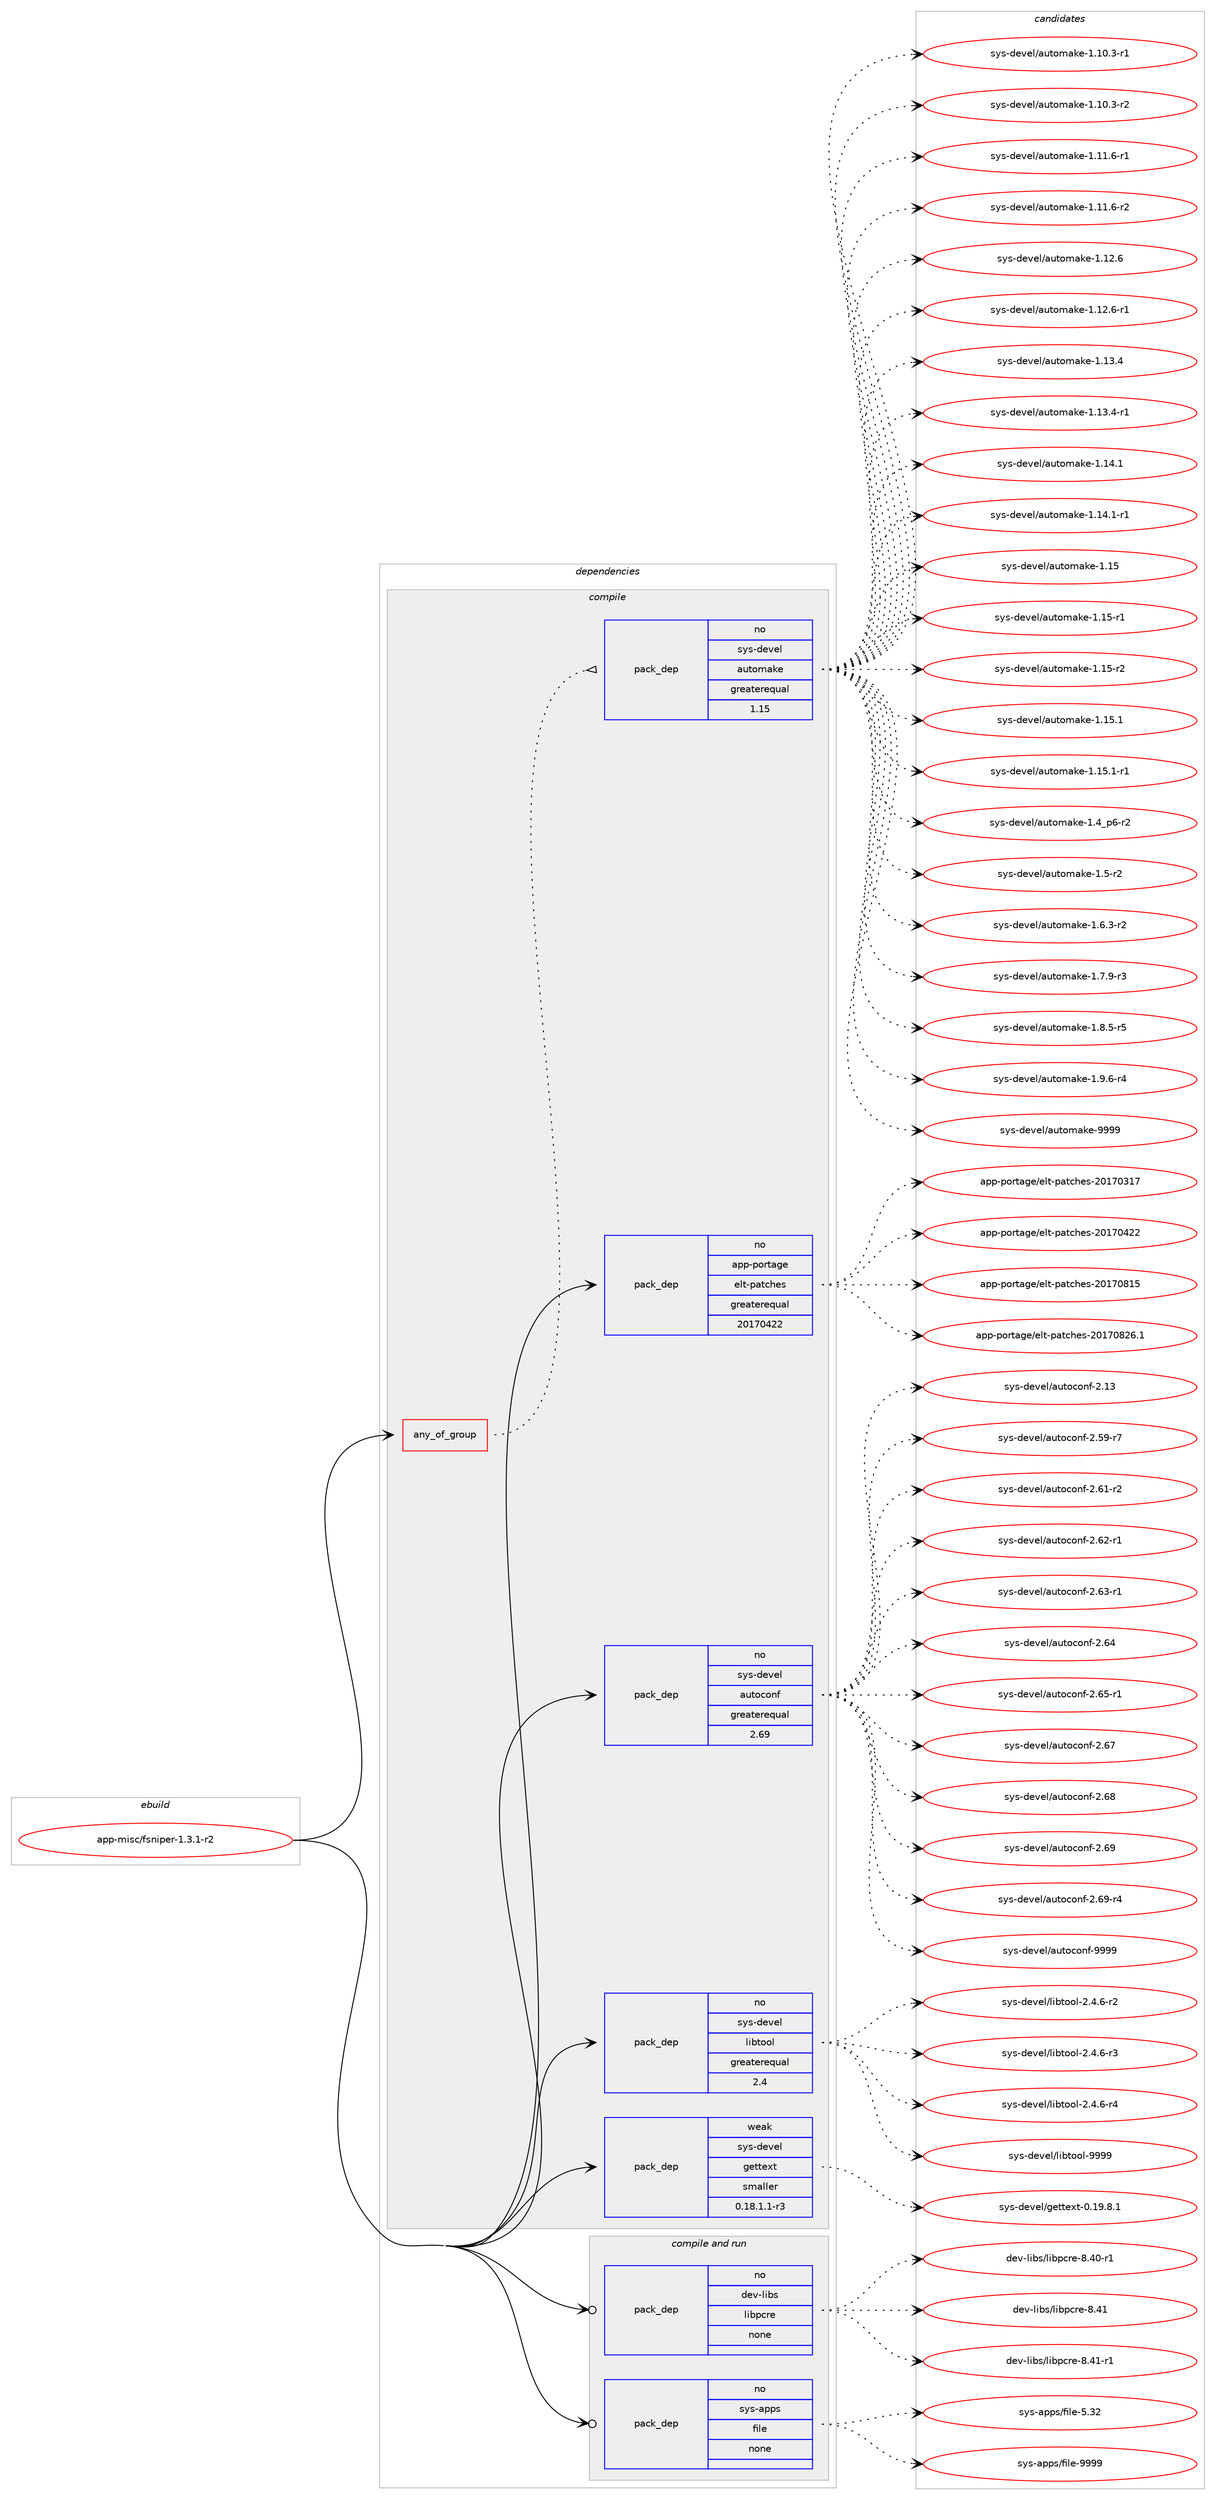 digraph prolog {

# *************
# Graph options
# *************

newrank=true;
concentrate=true;
compound=true;
graph [rankdir=LR,fontname=Helvetica,fontsize=10,ranksep=1.5];#, ranksep=2.5, nodesep=0.2];
edge  [arrowhead=vee];
node  [fontname=Helvetica,fontsize=10];

# **********
# The ebuild
# **********

subgraph cluster_leftcol {
color=gray;
rank=same;
label=<<i>ebuild</i>>;
id [label="app-misc/fsniper-1.3.1-r2", color=red, width=4, href="../app-misc/fsniper-1.3.1-r2.svg"];
}

# ****************
# The dependencies
# ****************

subgraph cluster_midcol {
color=gray;
label=<<i>dependencies</i>>;
subgraph cluster_compile {
fillcolor="#eeeeee";
style=filled;
label=<<i>compile</i>>;
subgraph any743 {
dependency45761 [label=<<TABLE BORDER="0" CELLBORDER="1" CELLSPACING="0" CELLPADDING="4"><TR><TD CELLPADDING="10">any_of_group</TD></TR></TABLE>>, shape=none, color=red];subgraph pack32727 {
dependency45762 [label=<<TABLE BORDER="0" CELLBORDER="1" CELLSPACING="0" CELLPADDING="4" WIDTH="220"><TR><TD ROWSPAN="6" CELLPADDING="30">pack_dep</TD></TR><TR><TD WIDTH="110">no</TD></TR><TR><TD>sys-devel</TD></TR><TR><TD>automake</TD></TR><TR><TD>greaterequal</TD></TR><TR><TD>1.15</TD></TR></TABLE>>, shape=none, color=blue];
}
dependency45761:e -> dependency45762:w [weight=20,style="dotted",arrowhead="oinv"];
}
id:e -> dependency45761:w [weight=20,style="solid",arrowhead="vee"];
subgraph pack32728 {
dependency45763 [label=<<TABLE BORDER="0" CELLBORDER="1" CELLSPACING="0" CELLPADDING="4" WIDTH="220"><TR><TD ROWSPAN="6" CELLPADDING="30">pack_dep</TD></TR><TR><TD WIDTH="110">no</TD></TR><TR><TD>app-portage</TD></TR><TR><TD>elt-patches</TD></TR><TR><TD>greaterequal</TD></TR><TR><TD>20170422</TD></TR></TABLE>>, shape=none, color=blue];
}
id:e -> dependency45763:w [weight=20,style="solid",arrowhead="vee"];
subgraph pack32729 {
dependency45764 [label=<<TABLE BORDER="0" CELLBORDER="1" CELLSPACING="0" CELLPADDING="4" WIDTH="220"><TR><TD ROWSPAN="6" CELLPADDING="30">pack_dep</TD></TR><TR><TD WIDTH="110">no</TD></TR><TR><TD>sys-devel</TD></TR><TR><TD>autoconf</TD></TR><TR><TD>greaterequal</TD></TR><TR><TD>2.69</TD></TR></TABLE>>, shape=none, color=blue];
}
id:e -> dependency45764:w [weight=20,style="solid",arrowhead="vee"];
subgraph pack32730 {
dependency45765 [label=<<TABLE BORDER="0" CELLBORDER="1" CELLSPACING="0" CELLPADDING="4" WIDTH="220"><TR><TD ROWSPAN="6" CELLPADDING="30">pack_dep</TD></TR><TR><TD WIDTH="110">no</TD></TR><TR><TD>sys-devel</TD></TR><TR><TD>libtool</TD></TR><TR><TD>greaterequal</TD></TR><TR><TD>2.4</TD></TR></TABLE>>, shape=none, color=blue];
}
id:e -> dependency45765:w [weight=20,style="solid",arrowhead="vee"];
subgraph pack32731 {
dependency45766 [label=<<TABLE BORDER="0" CELLBORDER="1" CELLSPACING="0" CELLPADDING="4" WIDTH="220"><TR><TD ROWSPAN="6" CELLPADDING="30">pack_dep</TD></TR><TR><TD WIDTH="110">weak</TD></TR><TR><TD>sys-devel</TD></TR><TR><TD>gettext</TD></TR><TR><TD>smaller</TD></TR><TR><TD>0.18.1.1-r3</TD></TR></TABLE>>, shape=none, color=blue];
}
id:e -> dependency45766:w [weight=20,style="solid",arrowhead="vee"];
}
subgraph cluster_compileandrun {
fillcolor="#eeeeee";
style=filled;
label=<<i>compile and run</i>>;
subgraph pack32732 {
dependency45767 [label=<<TABLE BORDER="0" CELLBORDER="1" CELLSPACING="0" CELLPADDING="4" WIDTH="220"><TR><TD ROWSPAN="6" CELLPADDING="30">pack_dep</TD></TR><TR><TD WIDTH="110">no</TD></TR><TR><TD>dev-libs</TD></TR><TR><TD>libpcre</TD></TR><TR><TD>none</TD></TR><TR><TD></TD></TR></TABLE>>, shape=none, color=blue];
}
id:e -> dependency45767:w [weight=20,style="solid",arrowhead="odotvee"];
subgraph pack32733 {
dependency45768 [label=<<TABLE BORDER="0" CELLBORDER="1" CELLSPACING="0" CELLPADDING="4" WIDTH="220"><TR><TD ROWSPAN="6" CELLPADDING="30">pack_dep</TD></TR><TR><TD WIDTH="110">no</TD></TR><TR><TD>sys-apps</TD></TR><TR><TD>file</TD></TR><TR><TD>none</TD></TR><TR><TD></TD></TR></TABLE>>, shape=none, color=blue];
}
id:e -> dependency45768:w [weight=20,style="solid",arrowhead="odotvee"];
}
subgraph cluster_run {
fillcolor="#eeeeee";
style=filled;
label=<<i>run</i>>;
}
}

# **************
# The candidates
# **************

subgraph cluster_choices {
rank=same;
color=gray;
label=<<i>candidates</i>>;

subgraph choice32727 {
color=black;
nodesep=1;
choice11512111545100101118101108479711711611110997107101454946494846514511449 [label="sys-devel/automake-1.10.3-r1", color=red, width=4,href="../sys-devel/automake-1.10.3-r1.svg"];
choice11512111545100101118101108479711711611110997107101454946494846514511450 [label="sys-devel/automake-1.10.3-r2", color=red, width=4,href="../sys-devel/automake-1.10.3-r2.svg"];
choice11512111545100101118101108479711711611110997107101454946494946544511449 [label="sys-devel/automake-1.11.6-r1", color=red, width=4,href="../sys-devel/automake-1.11.6-r1.svg"];
choice11512111545100101118101108479711711611110997107101454946494946544511450 [label="sys-devel/automake-1.11.6-r2", color=red, width=4,href="../sys-devel/automake-1.11.6-r2.svg"];
choice1151211154510010111810110847971171161111099710710145494649504654 [label="sys-devel/automake-1.12.6", color=red, width=4,href="../sys-devel/automake-1.12.6.svg"];
choice11512111545100101118101108479711711611110997107101454946495046544511449 [label="sys-devel/automake-1.12.6-r1", color=red, width=4,href="../sys-devel/automake-1.12.6-r1.svg"];
choice1151211154510010111810110847971171161111099710710145494649514652 [label="sys-devel/automake-1.13.4", color=red, width=4,href="../sys-devel/automake-1.13.4.svg"];
choice11512111545100101118101108479711711611110997107101454946495146524511449 [label="sys-devel/automake-1.13.4-r1", color=red, width=4,href="../sys-devel/automake-1.13.4-r1.svg"];
choice1151211154510010111810110847971171161111099710710145494649524649 [label="sys-devel/automake-1.14.1", color=red, width=4,href="../sys-devel/automake-1.14.1.svg"];
choice11512111545100101118101108479711711611110997107101454946495246494511449 [label="sys-devel/automake-1.14.1-r1", color=red, width=4,href="../sys-devel/automake-1.14.1-r1.svg"];
choice115121115451001011181011084797117116111109971071014549464953 [label="sys-devel/automake-1.15", color=red, width=4,href="../sys-devel/automake-1.15.svg"];
choice1151211154510010111810110847971171161111099710710145494649534511449 [label="sys-devel/automake-1.15-r1", color=red, width=4,href="../sys-devel/automake-1.15-r1.svg"];
choice1151211154510010111810110847971171161111099710710145494649534511450 [label="sys-devel/automake-1.15-r2", color=red, width=4,href="../sys-devel/automake-1.15-r2.svg"];
choice1151211154510010111810110847971171161111099710710145494649534649 [label="sys-devel/automake-1.15.1", color=red, width=4,href="../sys-devel/automake-1.15.1.svg"];
choice11512111545100101118101108479711711611110997107101454946495346494511449 [label="sys-devel/automake-1.15.1-r1", color=red, width=4,href="../sys-devel/automake-1.15.1-r1.svg"];
choice115121115451001011181011084797117116111109971071014549465295112544511450 [label="sys-devel/automake-1.4_p6-r2", color=red, width=4,href="../sys-devel/automake-1.4_p6-r2.svg"];
choice11512111545100101118101108479711711611110997107101454946534511450 [label="sys-devel/automake-1.5-r2", color=red, width=4,href="../sys-devel/automake-1.5-r2.svg"];
choice115121115451001011181011084797117116111109971071014549465446514511450 [label="sys-devel/automake-1.6.3-r2", color=red, width=4,href="../sys-devel/automake-1.6.3-r2.svg"];
choice115121115451001011181011084797117116111109971071014549465546574511451 [label="sys-devel/automake-1.7.9-r3", color=red, width=4,href="../sys-devel/automake-1.7.9-r3.svg"];
choice115121115451001011181011084797117116111109971071014549465646534511453 [label="sys-devel/automake-1.8.5-r5", color=red, width=4,href="../sys-devel/automake-1.8.5-r5.svg"];
choice115121115451001011181011084797117116111109971071014549465746544511452 [label="sys-devel/automake-1.9.6-r4", color=red, width=4,href="../sys-devel/automake-1.9.6-r4.svg"];
choice115121115451001011181011084797117116111109971071014557575757 [label="sys-devel/automake-9999", color=red, width=4,href="../sys-devel/automake-9999.svg"];
dependency45762:e -> choice11512111545100101118101108479711711611110997107101454946494846514511449:w [style=dotted,weight="100"];
dependency45762:e -> choice11512111545100101118101108479711711611110997107101454946494846514511450:w [style=dotted,weight="100"];
dependency45762:e -> choice11512111545100101118101108479711711611110997107101454946494946544511449:w [style=dotted,weight="100"];
dependency45762:e -> choice11512111545100101118101108479711711611110997107101454946494946544511450:w [style=dotted,weight="100"];
dependency45762:e -> choice1151211154510010111810110847971171161111099710710145494649504654:w [style=dotted,weight="100"];
dependency45762:e -> choice11512111545100101118101108479711711611110997107101454946495046544511449:w [style=dotted,weight="100"];
dependency45762:e -> choice1151211154510010111810110847971171161111099710710145494649514652:w [style=dotted,weight="100"];
dependency45762:e -> choice11512111545100101118101108479711711611110997107101454946495146524511449:w [style=dotted,weight="100"];
dependency45762:e -> choice1151211154510010111810110847971171161111099710710145494649524649:w [style=dotted,weight="100"];
dependency45762:e -> choice11512111545100101118101108479711711611110997107101454946495246494511449:w [style=dotted,weight="100"];
dependency45762:e -> choice115121115451001011181011084797117116111109971071014549464953:w [style=dotted,weight="100"];
dependency45762:e -> choice1151211154510010111810110847971171161111099710710145494649534511449:w [style=dotted,weight="100"];
dependency45762:e -> choice1151211154510010111810110847971171161111099710710145494649534511450:w [style=dotted,weight="100"];
dependency45762:e -> choice1151211154510010111810110847971171161111099710710145494649534649:w [style=dotted,weight="100"];
dependency45762:e -> choice11512111545100101118101108479711711611110997107101454946495346494511449:w [style=dotted,weight="100"];
dependency45762:e -> choice115121115451001011181011084797117116111109971071014549465295112544511450:w [style=dotted,weight="100"];
dependency45762:e -> choice11512111545100101118101108479711711611110997107101454946534511450:w [style=dotted,weight="100"];
dependency45762:e -> choice115121115451001011181011084797117116111109971071014549465446514511450:w [style=dotted,weight="100"];
dependency45762:e -> choice115121115451001011181011084797117116111109971071014549465546574511451:w [style=dotted,weight="100"];
dependency45762:e -> choice115121115451001011181011084797117116111109971071014549465646534511453:w [style=dotted,weight="100"];
dependency45762:e -> choice115121115451001011181011084797117116111109971071014549465746544511452:w [style=dotted,weight="100"];
dependency45762:e -> choice115121115451001011181011084797117116111109971071014557575757:w [style=dotted,weight="100"];
}
subgraph choice32728 {
color=black;
nodesep=1;
choice97112112451121111141169710310147101108116451129711699104101115455048495548514955 [label="app-portage/elt-patches-20170317", color=red, width=4,href="../app-portage/elt-patches-20170317.svg"];
choice97112112451121111141169710310147101108116451129711699104101115455048495548525050 [label="app-portage/elt-patches-20170422", color=red, width=4,href="../app-portage/elt-patches-20170422.svg"];
choice97112112451121111141169710310147101108116451129711699104101115455048495548564953 [label="app-portage/elt-patches-20170815", color=red, width=4,href="../app-portage/elt-patches-20170815.svg"];
choice971121124511211111411697103101471011081164511297116991041011154550484955485650544649 [label="app-portage/elt-patches-20170826.1", color=red, width=4,href="../app-portage/elt-patches-20170826.1.svg"];
dependency45763:e -> choice97112112451121111141169710310147101108116451129711699104101115455048495548514955:w [style=dotted,weight="100"];
dependency45763:e -> choice97112112451121111141169710310147101108116451129711699104101115455048495548525050:w [style=dotted,weight="100"];
dependency45763:e -> choice97112112451121111141169710310147101108116451129711699104101115455048495548564953:w [style=dotted,weight="100"];
dependency45763:e -> choice971121124511211111411697103101471011081164511297116991041011154550484955485650544649:w [style=dotted,weight="100"];
}
subgraph choice32729 {
color=black;
nodesep=1;
choice115121115451001011181011084797117116111991111101024550464951 [label="sys-devel/autoconf-2.13", color=red, width=4,href="../sys-devel/autoconf-2.13.svg"];
choice1151211154510010111810110847971171161119911111010245504653574511455 [label="sys-devel/autoconf-2.59-r7", color=red, width=4,href="../sys-devel/autoconf-2.59-r7.svg"];
choice1151211154510010111810110847971171161119911111010245504654494511450 [label="sys-devel/autoconf-2.61-r2", color=red, width=4,href="../sys-devel/autoconf-2.61-r2.svg"];
choice1151211154510010111810110847971171161119911111010245504654504511449 [label="sys-devel/autoconf-2.62-r1", color=red, width=4,href="../sys-devel/autoconf-2.62-r1.svg"];
choice1151211154510010111810110847971171161119911111010245504654514511449 [label="sys-devel/autoconf-2.63-r1", color=red, width=4,href="../sys-devel/autoconf-2.63-r1.svg"];
choice115121115451001011181011084797117116111991111101024550465452 [label="sys-devel/autoconf-2.64", color=red, width=4,href="../sys-devel/autoconf-2.64.svg"];
choice1151211154510010111810110847971171161119911111010245504654534511449 [label="sys-devel/autoconf-2.65-r1", color=red, width=4,href="../sys-devel/autoconf-2.65-r1.svg"];
choice115121115451001011181011084797117116111991111101024550465455 [label="sys-devel/autoconf-2.67", color=red, width=4,href="../sys-devel/autoconf-2.67.svg"];
choice115121115451001011181011084797117116111991111101024550465456 [label="sys-devel/autoconf-2.68", color=red, width=4,href="../sys-devel/autoconf-2.68.svg"];
choice115121115451001011181011084797117116111991111101024550465457 [label="sys-devel/autoconf-2.69", color=red, width=4,href="../sys-devel/autoconf-2.69.svg"];
choice1151211154510010111810110847971171161119911111010245504654574511452 [label="sys-devel/autoconf-2.69-r4", color=red, width=4,href="../sys-devel/autoconf-2.69-r4.svg"];
choice115121115451001011181011084797117116111991111101024557575757 [label="sys-devel/autoconf-9999", color=red, width=4,href="../sys-devel/autoconf-9999.svg"];
dependency45764:e -> choice115121115451001011181011084797117116111991111101024550464951:w [style=dotted,weight="100"];
dependency45764:e -> choice1151211154510010111810110847971171161119911111010245504653574511455:w [style=dotted,weight="100"];
dependency45764:e -> choice1151211154510010111810110847971171161119911111010245504654494511450:w [style=dotted,weight="100"];
dependency45764:e -> choice1151211154510010111810110847971171161119911111010245504654504511449:w [style=dotted,weight="100"];
dependency45764:e -> choice1151211154510010111810110847971171161119911111010245504654514511449:w [style=dotted,weight="100"];
dependency45764:e -> choice115121115451001011181011084797117116111991111101024550465452:w [style=dotted,weight="100"];
dependency45764:e -> choice1151211154510010111810110847971171161119911111010245504654534511449:w [style=dotted,weight="100"];
dependency45764:e -> choice115121115451001011181011084797117116111991111101024550465455:w [style=dotted,weight="100"];
dependency45764:e -> choice115121115451001011181011084797117116111991111101024550465456:w [style=dotted,weight="100"];
dependency45764:e -> choice115121115451001011181011084797117116111991111101024550465457:w [style=dotted,weight="100"];
dependency45764:e -> choice1151211154510010111810110847971171161119911111010245504654574511452:w [style=dotted,weight="100"];
dependency45764:e -> choice115121115451001011181011084797117116111991111101024557575757:w [style=dotted,weight="100"];
}
subgraph choice32730 {
color=black;
nodesep=1;
choice1151211154510010111810110847108105981161111111084550465246544511450 [label="sys-devel/libtool-2.4.6-r2", color=red, width=4,href="../sys-devel/libtool-2.4.6-r2.svg"];
choice1151211154510010111810110847108105981161111111084550465246544511451 [label="sys-devel/libtool-2.4.6-r3", color=red, width=4,href="../sys-devel/libtool-2.4.6-r3.svg"];
choice1151211154510010111810110847108105981161111111084550465246544511452 [label="sys-devel/libtool-2.4.6-r4", color=red, width=4,href="../sys-devel/libtool-2.4.6-r4.svg"];
choice1151211154510010111810110847108105981161111111084557575757 [label="sys-devel/libtool-9999", color=red, width=4,href="../sys-devel/libtool-9999.svg"];
dependency45765:e -> choice1151211154510010111810110847108105981161111111084550465246544511450:w [style=dotted,weight="100"];
dependency45765:e -> choice1151211154510010111810110847108105981161111111084550465246544511451:w [style=dotted,weight="100"];
dependency45765:e -> choice1151211154510010111810110847108105981161111111084550465246544511452:w [style=dotted,weight="100"];
dependency45765:e -> choice1151211154510010111810110847108105981161111111084557575757:w [style=dotted,weight="100"];
}
subgraph choice32731 {
color=black;
nodesep=1;
choice1151211154510010111810110847103101116116101120116454846495746564649 [label="sys-devel/gettext-0.19.8.1", color=red, width=4,href="../sys-devel/gettext-0.19.8.1.svg"];
dependency45766:e -> choice1151211154510010111810110847103101116116101120116454846495746564649:w [style=dotted,weight="100"];
}
subgraph choice32732 {
color=black;
nodesep=1;
choice100101118451081059811547108105981129911410145564652484511449 [label="dev-libs/libpcre-8.40-r1", color=red, width=4,href="../dev-libs/libpcre-8.40-r1.svg"];
choice10010111845108105981154710810598112991141014556465249 [label="dev-libs/libpcre-8.41", color=red, width=4,href="../dev-libs/libpcre-8.41.svg"];
choice100101118451081059811547108105981129911410145564652494511449 [label="dev-libs/libpcre-8.41-r1", color=red, width=4,href="../dev-libs/libpcre-8.41-r1.svg"];
dependency45767:e -> choice100101118451081059811547108105981129911410145564652484511449:w [style=dotted,weight="100"];
dependency45767:e -> choice10010111845108105981154710810598112991141014556465249:w [style=dotted,weight="100"];
dependency45767:e -> choice100101118451081059811547108105981129911410145564652494511449:w [style=dotted,weight="100"];
}
subgraph choice32733 {
color=black;
nodesep=1;
choice1151211154597112112115471021051081014553465150 [label="sys-apps/file-5.32", color=red, width=4,href="../sys-apps/file-5.32.svg"];
choice1151211154597112112115471021051081014557575757 [label="sys-apps/file-9999", color=red, width=4,href="../sys-apps/file-9999.svg"];
dependency45768:e -> choice1151211154597112112115471021051081014553465150:w [style=dotted,weight="100"];
dependency45768:e -> choice1151211154597112112115471021051081014557575757:w [style=dotted,weight="100"];
}
}

}
